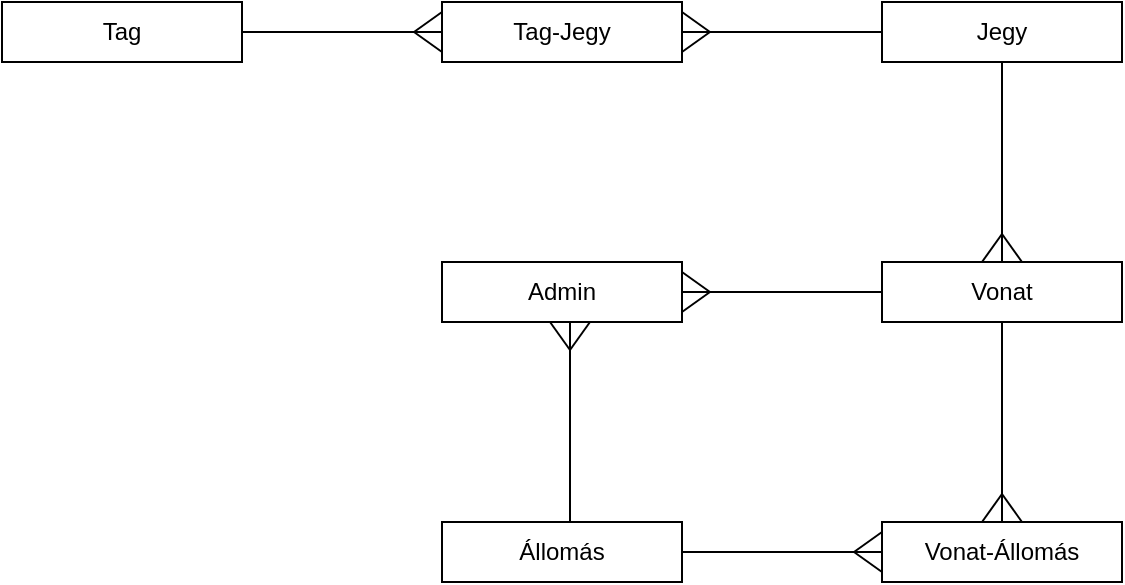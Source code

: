 <mxfile version="24.7.17">
  <diagram name="1 oldal" id="Ghkd28NUBnx_2Z-D6c8a">
    <mxGraphModel dx="472" dy="835" grid="1" gridSize="10" guides="1" tooltips="1" connect="1" arrows="1" fold="1" page="1" pageScale="1" pageWidth="827" pageHeight="1169" math="0" shadow="0">
      <root>
        <mxCell id="0" />
        <mxCell id="1" parent="0" />
        <mxCell id="jS4FJ0WYf3dUqRhWNFP8-1" value="Admin" style="rounded=0;whiteSpace=wrap;html=1;" parent="1" vertex="1">
          <mxGeometry x="350" y="310" width="120" height="30" as="geometry" />
        </mxCell>
        <mxCell id="jS4FJ0WYf3dUqRhWNFP8-2" value="Jegy" style="rounded=0;whiteSpace=wrap;html=1;" parent="1" vertex="1">
          <mxGeometry x="570" y="180" width="120" height="30" as="geometry" />
        </mxCell>
        <mxCell id="jS4FJ0WYf3dUqRhWNFP8-3" value="Vonat" style="rounded=0;whiteSpace=wrap;html=1;" parent="1" vertex="1">
          <mxGeometry x="570" y="310" width="120" height="30" as="geometry" />
        </mxCell>
        <mxCell id="jS4FJ0WYf3dUqRhWNFP8-5" value="Tag" style="rounded=0;whiteSpace=wrap;html=1;" parent="1" vertex="1">
          <mxGeometry x="130" y="180" width="120" height="30" as="geometry" />
        </mxCell>
        <mxCell id="jS4FJ0WYf3dUqRhWNFP8-6" value="Állomás" style="rounded=0;whiteSpace=wrap;html=1;" parent="1" vertex="1">
          <mxGeometry x="350" y="440" width="120" height="30" as="geometry" />
        </mxCell>
        <mxCell id="jS4FJ0WYf3dUqRhWNFP8-30" value="Vonat-Állomás" style="rounded=0;whiteSpace=wrap;html=1;" parent="1" vertex="1">
          <mxGeometry x="570" y="440" width="120" height="30" as="geometry" />
        </mxCell>
        <mxCell id="jS4FJ0WYf3dUqRhWNFP8-31" value="" style="group;rotation=-180;" parent="1" vertex="1" connectable="0">
          <mxGeometry x="470" y="445" width="100" height="20" as="geometry" />
        </mxCell>
        <mxCell id="jS4FJ0WYf3dUqRhWNFP8-32" value="" style="endArrow=none;html=1;rounded=0;" parent="jS4FJ0WYf3dUqRhWNFP8-31" edge="1">
          <mxGeometry width="50" height="50" relative="1" as="geometry">
            <mxPoint x="100" y="10" as="sourcePoint" />
            <mxPoint y="10" as="targetPoint" />
          </mxGeometry>
        </mxCell>
        <mxCell id="jS4FJ0WYf3dUqRhWNFP8-33" value="" style="endArrow=none;html=1;rounded=0;" parent="jS4FJ0WYf3dUqRhWNFP8-31" edge="1">
          <mxGeometry width="50" height="50" relative="1" as="geometry">
            <mxPoint x="100" as="sourcePoint" />
            <mxPoint x="86" y="10" as="targetPoint" />
          </mxGeometry>
        </mxCell>
        <mxCell id="jS4FJ0WYf3dUqRhWNFP8-34" value="" style="endArrow=none;html=1;rounded=0;" parent="jS4FJ0WYf3dUqRhWNFP8-31" edge="1">
          <mxGeometry width="50" height="50" relative="1" as="geometry">
            <mxPoint x="100" y="20" as="sourcePoint" />
            <mxPoint x="86" y="10" as="targetPoint" />
          </mxGeometry>
        </mxCell>
        <mxCell id="jS4FJ0WYf3dUqRhWNFP8-36" value="" style="group;rotation=-90;" parent="1" vertex="1" connectable="0">
          <mxGeometry x="580" y="380" width="100" height="20" as="geometry" />
        </mxCell>
        <mxCell id="jS4FJ0WYf3dUqRhWNFP8-37" value="" style="endArrow=none;html=1;rounded=0;" parent="jS4FJ0WYf3dUqRhWNFP8-36" edge="1">
          <mxGeometry width="50" height="50" relative="1" as="geometry">
            <mxPoint x="50" y="60" as="sourcePoint" />
            <mxPoint x="50" y="-40" as="targetPoint" />
          </mxGeometry>
        </mxCell>
        <mxCell id="jS4FJ0WYf3dUqRhWNFP8-38" value="" style="endArrow=none;html=1;rounded=0;" parent="jS4FJ0WYf3dUqRhWNFP8-36" edge="1">
          <mxGeometry width="50" height="50" relative="1" as="geometry">
            <mxPoint x="60" y="60" as="sourcePoint" />
            <mxPoint x="50" y="46" as="targetPoint" />
          </mxGeometry>
        </mxCell>
        <mxCell id="jS4FJ0WYf3dUqRhWNFP8-39" value="" style="endArrow=none;html=1;rounded=0;" parent="jS4FJ0WYf3dUqRhWNFP8-36" edge="1">
          <mxGeometry width="50" height="50" relative="1" as="geometry">
            <mxPoint x="40" y="60" as="sourcePoint" />
            <mxPoint x="50" y="46" as="targetPoint" />
          </mxGeometry>
        </mxCell>
        <mxCell id="jS4FJ0WYf3dUqRhWNFP8-50" value="" style="group;rotation=0;" parent="1" vertex="1" connectable="0">
          <mxGeometry x="470" y="185" width="100" height="20" as="geometry" />
        </mxCell>
        <mxCell id="jS4FJ0WYf3dUqRhWNFP8-51" value="" style="endArrow=none;html=1;rounded=0;" parent="jS4FJ0WYf3dUqRhWNFP8-50" edge="1">
          <mxGeometry width="50" height="50" relative="1" as="geometry">
            <mxPoint y="10" as="sourcePoint" />
            <mxPoint x="100" y="10" as="targetPoint" />
          </mxGeometry>
        </mxCell>
        <mxCell id="jS4FJ0WYf3dUqRhWNFP8-52" value="" style="endArrow=none;html=1;rounded=0;" parent="jS4FJ0WYf3dUqRhWNFP8-50" edge="1">
          <mxGeometry width="50" height="50" relative="1" as="geometry">
            <mxPoint y="20" as="sourcePoint" />
            <mxPoint x="14" y="10" as="targetPoint" />
          </mxGeometry>
        </mxCell>
        <mxCell id="jS4FJ0WYf3dUqRhWNFP8-53" value="" style="endArrow=none;html=1;rounded=0;" parent="jS4FJ0WYf3dUqRhWNFP8-50" edge="1">
          <mxGeometry width="50" height="50" relative="1" as="geometry">
            <mxPoint as="sourcePoint" />
            <mxPoint x="14" y="10" as="targetPoint" />
          </mxGeometry>
        </mxCell>
        <mxCell id="jS4FJ0WYf3dUqRhWNFP8-63" value="" style="group;rotation=-90;" parent="1" vertex="1" connectable="0">
          <mxGeometry x="580" y="250" width="100" height="20" as="geometry" />
        </mxCell>
        <mxCell id="jS4FJ0WYf3dUqRhWNFP8-64" value="" style="endArrow=none;html=1;rounded=0;" parent="jS4FJ0WYf3dUqRhWNFP8-63" edge="1">
          <mxGeometry width="50" height="50" relative="1" as="geometry">
            <mxPoint x="50" y="60" as="sourcePoint" />
            <mxPoint x="50" y="-40" as="targetPoint" />
          </mxGeometry>
        </mxCell>
        <mxCell id="jS4FJ0WYf3dUqRhWNFP8-65" value="" style="endArrow=none;html=1;rounded=0;" parent="jS4FJ0WYf3dUqRhWNFP8-63" edge="1">
          <mxGeometry width="50" height="50" relative="1" as="geometry">
            <mxPoint x="60" y="60" as="sourcePoint" />
            <mxPoint x="50" y="46" as="targetPoint" />
          </mxGeometry>
        </mxCell>
        <mxCell id="jS4FJ0WYf3dUqRhWNFP8-66" value="" style="endArrow=none;html=1;rounded=0;" parent="jS4FJ0WYf3dUqRhWNFP8-63" edge="1">
          <mxGeometry width="50" height="50" relative="1" as="geometry">
            <mxPoint x="40" y="60" as="sourcePoint" />
            <mxPoint x="50" y="46" as="targetPoint" />
          </mxGeometry>
        </mxCell>
        <mxCell id="jS4FJ0WYf3dUqRhWNFP8-67" value="Tag-Jegy" style="rounded=0;whiteSpace=wrap;html=1;" parent="1" vertex="1">
          <mxGeometry x="350" y="180" width="120" height="30" as="geometry" />
        </mxCell>
        <mxCell id="jS4FJ0WYf3dUqRhWNFP8-73" value="" style="group;rotation=-180;" parent="1" vertex="1" connectable="0">
          <mxGeometry x="250" y="185" width="100" height="20" as="geometry" />
        </mxCell>
        <mxCell id="jS4FJ0WYf3dUqRhWNFP8-74" value="" style="endArrow=none;html=1;rounded=0;" parent="jS4FJ0WYf3dUqRhWNFP8-73" edge="1">
          <mxGeometry width="50" height="50" relative="1" as="geometry">
            <mxPoint x="100" y="10" as="sourcePoint" />
            <mxPoint y="10" as="targetPoint" />
          </mxGeometry>
        </mxCell>
        <mxCell id="jS4FJ0WYf3dUqRhWNFP8-75" value="" style="endArrow=none;html=1;rounded=0;" parent="jS4FJ0WYf3dUqRhWNFP8-73" edge="1">
          <mxGeometry width="50" height="50" relative="1" as="geometry">
            <mxPoint x="100" as="sourcePoint" />
            <mxPoint x="86" y="10" as="targetPoint" />
          </mxGeometry>
        </mxCell>
        <mxCell id="jS4FJ0WYf3dUqRhWNFP8-76" value="" style="endArrow=none;html=1;rounded=0;" parent="jS4FJ0WYf3dUqRhWNFP8-73" edge="1">
          <mxGeometry width="50" height="50" relative="1" as="geometry">
            <mxPoint x="100" y="20" as="sourcePoint" />
            <mxPoint x="86" y="10" as="targetPoint" />
          </mxGeometry>
        </mxCell>
        <mxCell id="Uv2U1Ff6jtWr_Uy6FhHP-2" value="" style="group;rotation=0;" vertex="1" connectable="0" parent="1">
          <mxGeometry x="470" y="315" width="100" height="20" as="geometry" />
        </mxCell>
        <mxCell id="Uv2U1Ff6jtWr_Uy6FhHP-3" value="" style="endArrow=none;html=1;rounded=0;" edge="1" parent="Uv2U1Ff6jtWr_Uy6FhHP-2">
          <mxGeometry width="50" height="50" relative="1" as="geometry">
            <mxPoint y="10" as="sourcePoint" />
            <mxPoint x="100" y="10" as="targetPoint" />
          </mxGeometry>
        </mxCell>
        <mxCell id="Uv2U1Ff6jtWr_Uy6FhHP-4" value="" style="endArrow=none;html=1;rounded=0;" edge="1" parent="Uv2U1Ff6jtWr_Uy6FhHP-2">
          <mxGeometry width="50" height="50" relative="1" as="geometry">
            <mxPoint y="20" as="sourcePoint" />
            <mxPoint x="14" y="10" as="targetPoint" />
          </mxGeometry>
        </mxCell>
        <mxCell id="Uv2U1Ff6jtWr_Uy6FhHP-5" value="" style="endArrow=none;html=1;rounded=0;" edge="1" parent="Uv2U1Ff6jtWr_Uy6FhHP-2">
          <mxGeometry width="50" height="50" relative="1" as="geometry">
            <mxPoint as="sourcePoint" />
            <mxPoint x="14" y="10" as="targetPoint" />
          </mxGeometry>
        </mxCell>
        <mxCell id="Uv2U1Ff6jtWr_Uy6FhHP-7" value="" style="group;rotation=90;" vertex="1" connectable="0" parent="1">
          <mxGeometry x="364" y="380" width="100" height="20" as="geometry" />
        </mxCell>
        <mxCell id="Uv2U1Ff6jtWr_Uy6FhHP-8" value="" style="endArrow=none;html=1;rounded=0;" edge="1" parent="Uv2U1Ff6jtWr_Uy6FhHP-7">
          <mxGeometry width="50" height="50" relative="1" as="geometry">
            <mxPoint x="50" y="-40" as="sourcePoint" />
            <mxPoint x="50" y="60" as="targetPoint" />
          </mxGeometry>
        </mxCell>
        <mxCell id="Uv2U1Ff6jtWr_Uy6FhHP-9" value="" style="endArrow=none;html=1;rounded=0;" edge="1" parent="Uv2U1Ff6jtWr_Uy6FhHP-7">
          <mxGeometry width="50" height="50" relative="1" as="geometry">
            <mxPoint x="40" y="-40" as="sourcePoint" />
            <mxPoint x="50" y="-26" as="targetPoint" />
          </mxGeometry>
        </mxCell>
        <mxCell id="Uv2U1Ff6jtWr_Uy6FhHP-10" value="" style="endArrow=none;html=1;rounded=0;" edge="1" parent="Uv2U1Ff6jtWr_Uy6FhHP-7">
          <mxGeometry width="50" height="50" relative="1" as="geometry">
            <mxPoint x="60" y="-40" as="sourcePoint" />
            <mxPoint x="50" y="-26" as="targetPoint" />
          </mxGeometry>
        </mxCell>
      </root>
    </mxGraphModel>
  </diagram>
</mxfile>
